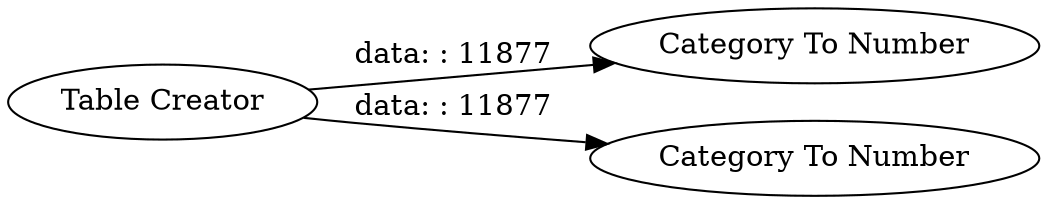 digraph {
	"314235506455736732_5" [label="Category To Number"]
	"314235506455736732_4" [label="Table Creator"]
	"314235506455736732_6" [label="Category To Number"]
	"314235506455736732_4" -> "314235506455736732_6" [label="data: : 11877"]
	"314235506455736732_4" -> "314235506455736732_5" [label="data: : 11877"]
	rankdir=LR
}
